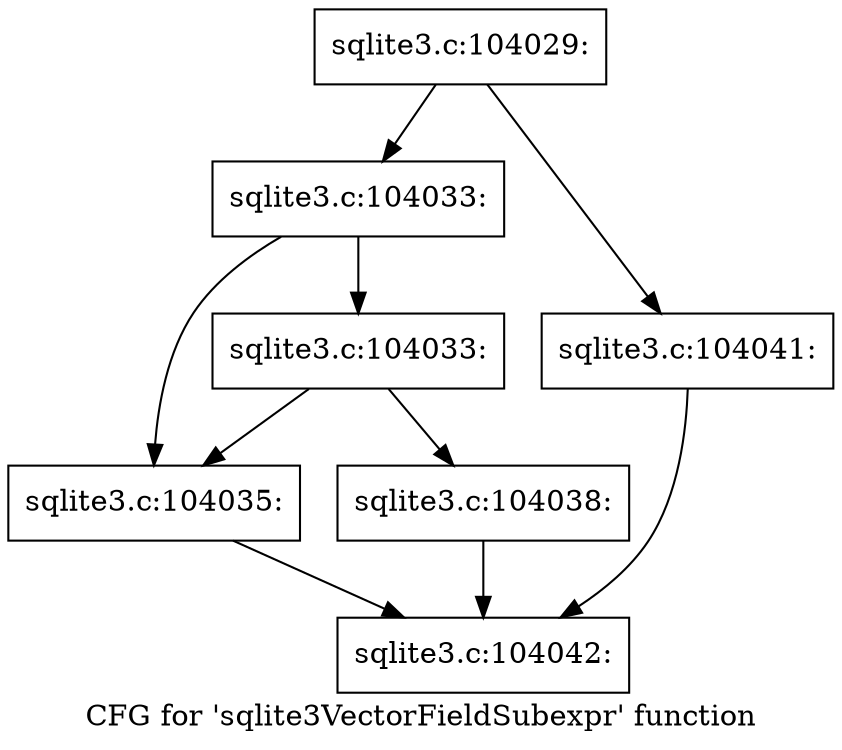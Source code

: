 digraph "CFG for 'sqlite3VectorFieldSubexpr' function" {
	label="CFG for 'sqlite3VectorFieldSubexpr' function";

	Node0x55c0f8b17a80 [shape=record,label="{sqlite3.c:104029:}"];
	Node0x55c0f8b17a80 -> Node0x55c0f8b1cae0;
	Node0x55c0f8b17a80 -> Node0x55c0f8b1d270;
	Node0x55c0f8b1cae0 [shape=record,label="{sqlite3.c:104033:}"];
	Node0x55c0f8b1cae0 -> Node0x55c0f8b1d610;
	Node0x55c0f8b1cae0 -> Node0x55c0f8b1d700;
	Node0x55c0f8b1d700 [shape=record,label="{sqlite3.c:104033:}"];
	Node0x55c0f8b1d700 -> Node0x55c0f8b1d610;
	Node0x55c0f8b1d700 -> Node0x55c0f8b1d6b0;
	Node0x55c0f8b1d610 [shape=record,label="{sqlite3.c:104035:}"];
	Node0x55c0f8b1d610 -> Node0x55c0f8b17c00;
	Node0x55c0f8b1d6b0 [shape=record,label="{sqlite3.c:104038:}"];
	Node0x55c0f8b1d6b0 -> Node0x55c0f8b17c00;
	Node0x55c0f8b1d270 [shape=record,label="{sqlite3.c:104041:}"];
	Node0x55c0f8b1d270 -> Node0x55c0f8b17c00;
	Node0x55c0f8b17c00 [shape=record,label="{sqlite3.c:104042:}"];
}
